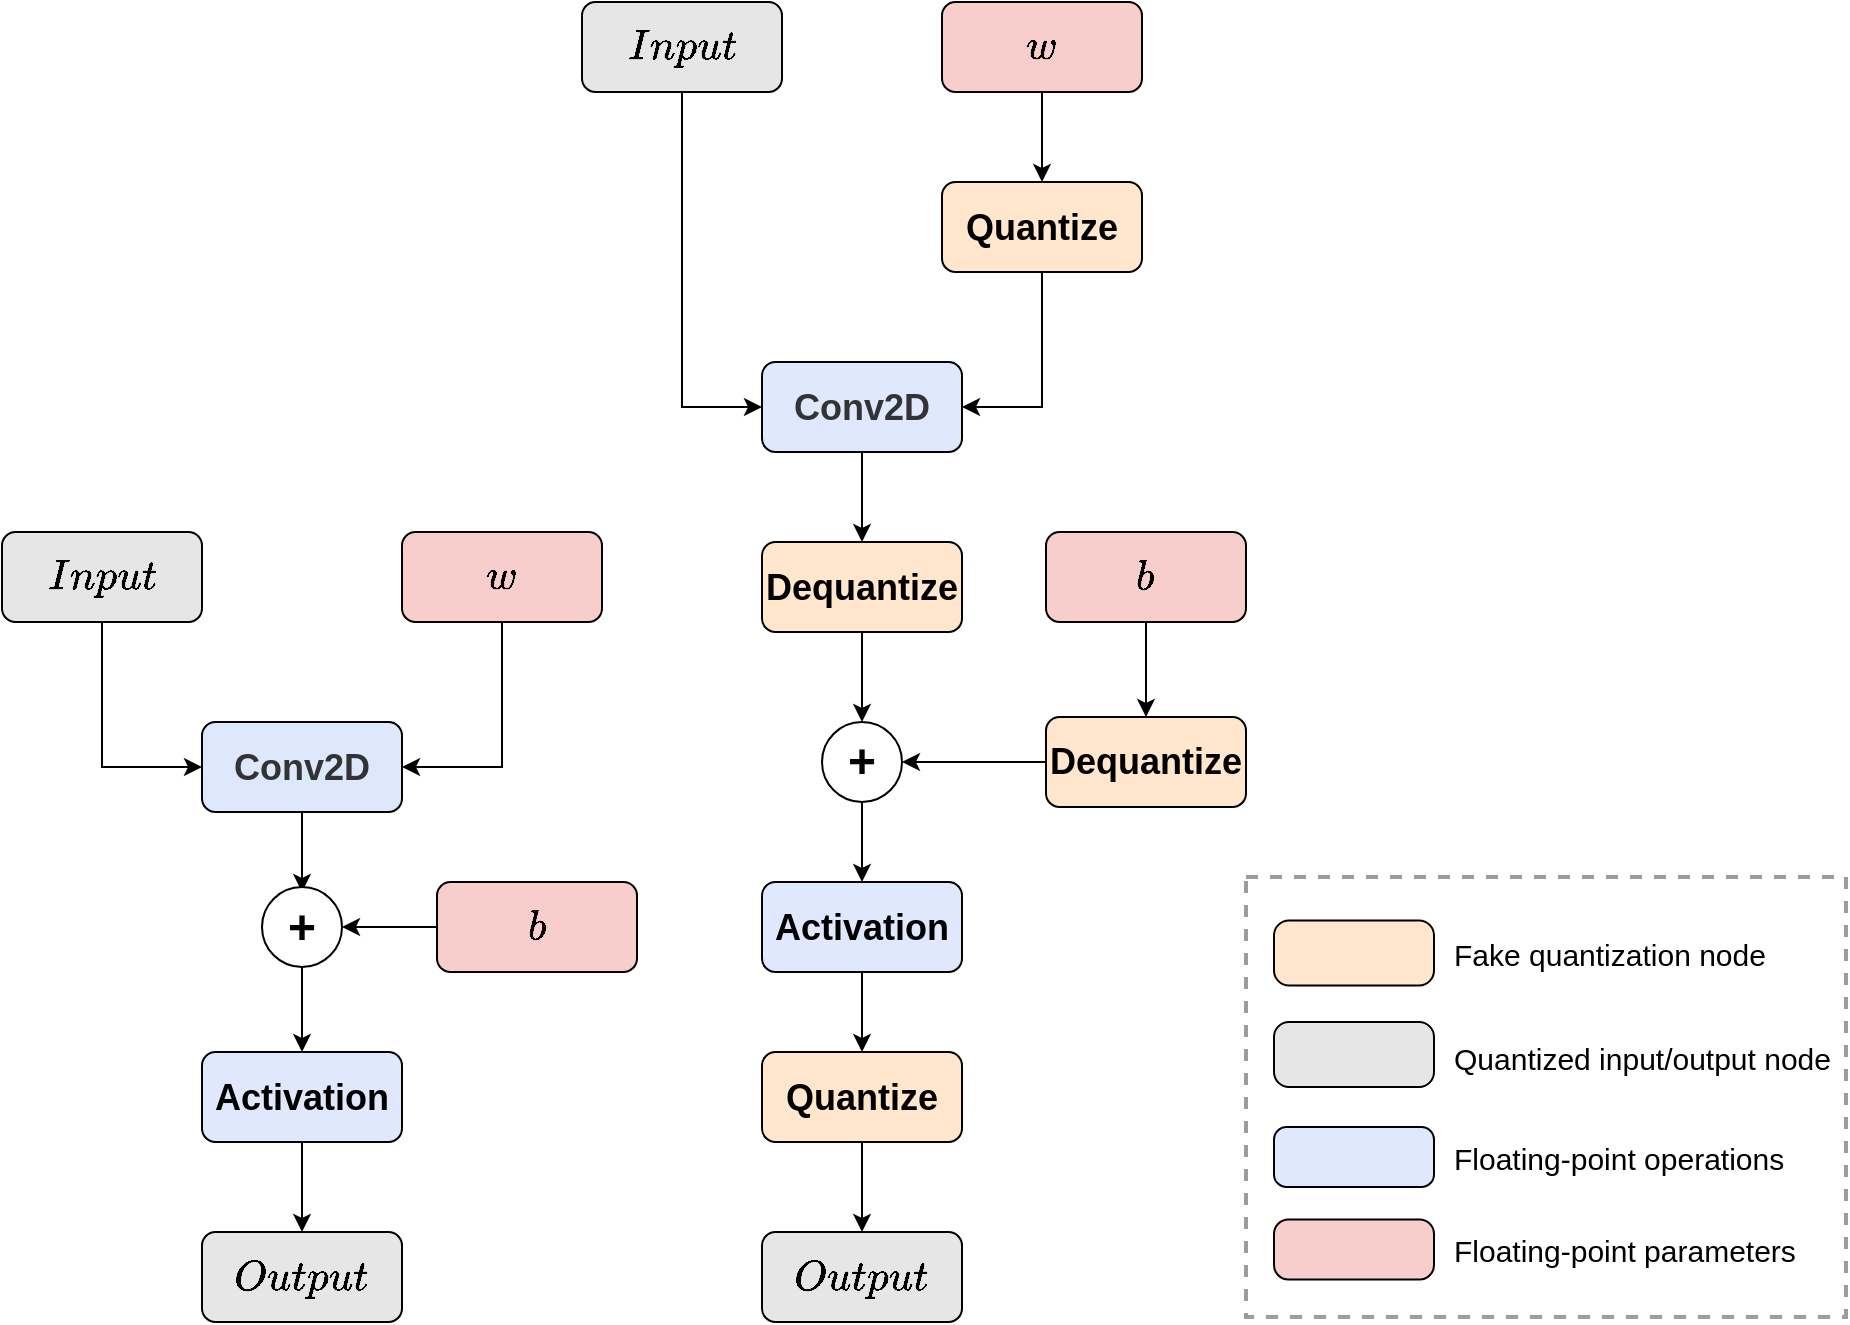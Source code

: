 <mxfile version="24.7.17" pages="3">
  <diagram name="Trang-1" id="mQSTmGKFa3K6hvDLOO5k">
    <mxGraphModel dx="41" dy="1655" grid="1" gridSize="10" guides="1" tooltips="1" connect="1" arrows="1" fold="1" page="1" pageScale="1" pageWidth="827" pageHeight="1169" math="1" shadow="0">
      <root>
        <mxCell id="0" />
        <mxCell id="1" parent="0" />
        <mxCell id="B541YuZkEUXCNfZ42pwl-1" style="edgeStyle=orthogonalEdgeStyle;rounded=0;orthogonalLoop=1;jettySize=auto;html=1;exitX=0.5;exitY=1;exitDx=0;exitDy=0;entryX=0;entryY=0.5;entryDx=0;entryDy=0;" parent="1" source="B541YuZkEUXCNfZ42pwl-2" target="B541YuZkEUXCNfZ42pwl-6" edge="1">
          <mxGeometry relative="1" as="geometry" />
        </mxCell>
        <mxCell id="B541YuZkEUXCNfZ42pwl-2" value="&lt;font style=&quot;font-size: 18px;&quot;&gt;&lt;b style=&quot;&quot;&gt;$$Input$$&lt;/b&gt;&lt;/font&gt;" style="rounded=1;whiteSpace=wrap;html=1;fillColor=#e6e6e6;strokeColor=default;fillStyle=auto;" parent="1" vertex="1">
          <mxGeometry x="1420" y="165" width="100" height="45" as="geometry" />
        </mxCell>
        <mxCell id="ODlzQm2pFSI_qhij2ZNG-2" style="edgeStyle=orthogonalEdgeStyle;rounded=0;orthogonalLoop=1;jettySize=auto;html=1;entryX=1;entryY=0.5;entryDx=0;entryDy=0;" parent="1" source="B541YuZkEUXCNfZ42pwl-4" target="ODlzQm2pFSI_qhij2ZNG-5" edge="1">
          <mxGeometry relative="1" as="geometry">
            <mxPoint x="1620" y="367.5" as="targetPoint" />
          </mxGeometry>
        </mxCell>
        <mxCell id="B541YuZkEUXCNfZ42pwl-4" value="&lt;font style=&quot;font-size: 18px;&quot;&gt;&lt;b style=&quot;&quot;&gt;$$b$$&lt;/b&gt;&lt;/font&gt;" style="rounded=1;whiteSpace=wrap;html=1;fillColor=#f8cecc;strokeColor=default;" parent="1" vertex="1">
          <mxGeometry x="1637.5" y="340" width="100" height="45" as="geometry" />
        </mxCell>
        <mxCell id="ODlzQm2pFSI_qhij2ZNG-4" style="edgeStyle=orthogonalEdgeStyle;rounded=0;orthogonalLoop=1;jettySize=auto;html=1;entryX=0.5;entryY=0;entryDx=0;entryDy=0;" parent="1" source="B541YuZkEUXCNfZ42pwl-6" edge="1">
          <mxGeometry relative="1" as="geometry">
            <mxPoint x="1570" y="345" as="targetPoint" />
          </mxGeometry>
        </mxCell>
        <mxCell id="B541YuZkEUXCNfZ42pwl-6" value="&lt;font style=&quot;font-size: 18px;&quot;&gt;&lt;b style=&quot;font-size: 18px;&quot;&gt;Conv2D&lt;/b&gt;&lt;/font&gt;" style="rounded=1;whiteSpace=wrap;html=1;fillColor=#dee8fc;fontColor=#333333;strokeColor=default;fontSize=18;" parent="1" vertex="1">
          <mxGeometry x="1520" y="260" width="100" height="45" as="geometry" />
        </mxCell>
        <mxCell id="B541YuZkEUXCNfZ42pwl-11" style="edgeStyle=orthogonalEdgeStyle;rounded=0;orthogonalLoop=1;jettySize=auto;html=1;exitX=0.5;exitY=1;exitDx=0;exitDy=0;entryX=0.5;entryY=0;entryDx=0;entryDy=0;" parent="1" source="ODlzQm2pFSI_qhij2ZNG-5" target="B541YuZkEUXCNfZ42pwl-13" edge="1">
          <mxGeometry relative="1" as="geometry">
            <mxPoint x="1570" y="390" as="sourcePoint" />
          </mxGeometry>
        </mxCell>
        <mxCell id="HYiGwvtY5jAzs9Cz53yO-7" style="edgeStyle=orthogonalEdgeStyle;rounded=0;orthogonalLoop=1;jettySize=auto;html=1;entryX=0.5;entryY=0;entryDx=0;entryDy=0;" parent="1" source="B541YuZkEUXCNfZ42pwl-13" target="HYiGwvtY5jAzs9Cz53yO-6" edge="1">
          <mxGeometry relative="1" as="geometry" />
        </mxCell>
        <mxCell id="B541YuZkEUXCNfZ42pwl-13" value="&lt;font style=&quot;font-size: 18px;&quot;&gt;&lt;b style=&quot;&quot;&gt;Activation&lt;/b&gt;&lt;/font&gt;" style="rounded=1;whiteSpace=wrap;html=1;fillColor=#dfe8fc;strokeColor=default;" parent="1" vertex="1">
          <mxGeometry x="1520" y="425" width="100" height="45" as="geometry" />
        </mxCell>
        <mxCell id="ODlzQm2pFSI_qhij2ZNG-3" style="edgeStyle=orthogonalEdgeStyle;rounded=0;orthogonalLoop=1;jettySize=auto;html=1;entryX=1;entryY=0.5;entryDx=0;entryDy=0;exitX=0.5;exitY=1;exitDx=0;exitDy=0;" parent="1" source="ODlzQm2pFSI_qhij2ZNG-1" target="B541YuZkEUXCNfZ42pwl-6" edge="1">
          <mxGeometry relative="1" as="geometry">
            <mxPoint x="1767.5" y="255" as="sourcePoint" />
          </mxGeometry>
        </mxCell>
        <mxCell id="ODlzQm2pFSI_qhij2ZNG-1" value="&lt;font style=&quot;font-size: 18px;&quot;&gt;&lt;b style=&quot;font-size: 18px;&quot;&gt;$$w$$&lt;/b&gt;&lt;/font&gt;" style="rounded=1;whiteSpace=wrap;html=1;fillColor=#f8cecc;strokeColor=default;fontSize=18;" parent="1" vertex="1">
          <mxGeometry x="1620" y="165" width="100" height="45" as="geometry" />
        </mxCell>
        <mxCell id="ODlzQm2pFSI_qhij2ZNG-5" value="&lt;font style=&quot;font-size: 24px;&quot;&gt;&lt;b&gt;+&lt;/b&gt;&lt;/font&gt;" style="ellipse;whiteSpace=wrap;html=1;aspect=fixed;" parent="1" vertex="1">
          <mxGeometry x="1550" y="342.5" width="40" height="40" as="geometry" />
        </mxCell>
        <mxCell id="ODlzQm2pFSI_qhij2ZNG-6" style="edgeStyle=orthogonalEdgeStyle;rounded=0;orthogonalLoop=1;jettySize=auto;html=1;exitX=0.5;exitY=1;exitDx=0;exitDy=0;entryX=0;entryY=0.5;entryDx=0;entryDy=0;" parent="1" source="ODlzQm2pFSI_qhij2ZNG-7" target="ODlzQm2pFSI_qhij2ZNG-18" edge="1">
          <mxGeometry relative="1" as="geometry">
            <mxPoint x="1786.5" y="82.5" as="targetPoint" />
          </mxGeometry>
        </mxCell>
        <mxCell id="ODlzQm2pFSI_qhij2ZNG-7" value="&lt;font style=&quot;font-size: 18px;&quot;&gt;&lt;b style=&quot;&quot;&gt;$$Input$$&lt;/b&gt;&lt;/font&gt;" style="rounded=1;whiteSpace=wrap;html=1;fillColor=#e6e6e6;strokeColor=default;fillStyle=auto;" parent="1" vertex="1">
          <mxGeometry x="1710" y="-100" width="100" height="45" as="geometry" />
        </mxCell>
        <mxCell id="ODlzQm2pFSI_qhij2ZNG-20" style="edgeStyle=orthogonalEdgeStyle;rounded=0;orthogonalLoop=1;jettySize=auto;html=1;entryX=0.5;entryY=0;entryDx=0;entryDy=0;" parent="1" source="ODlzQm2pFSI_qhij2ZNG-15" target="ODlzQm2pFSI_qhij2ZNG-17" edge="1">
          <mxGeometry relative="1" as="geometry" />
        </mxCell>
        <mxCell id="ODlzQm2pFSI_qhij2ZNG-15" value="&lt;font style=&quot;font-size: 18px;&quot;&gt;&lt;b style=&quot;font-size: 18px;&quot;&gt;$$w$$&lt;/b&gt;&lt;/font&gt;" style="rounded=1;whiteSpace=wrap;html=1;fillColor=#f8cecc;strokeColor=default;fontSize=18;" parent="1" vertex="1">
          <mxGeometry x="1890" y="-100" width="100" height="45" as="geometry" />
        </mxCell>
        <mxCell id="ODlzQm2pFSI_qhij2ZNG-19" style="edgeStyle=orthogonalEdgeStyle;rounded=0;orthogonalLoop=1;jettySize=auto;html=1;entryX=1;entryY=0.5;entryDx=0;entryDy=0;exitX=0.5;exitY=1;exitDx=0;exitDy=0;" parent="1" source="ODlzQm2pFSI_qhij2ZNG-17" target="ODlzQm2pFSI_qhij2ZNG-18" edge="1">
          <mxGeometry relative="1" as="geometry">
            <mxPoint x="1990" y="130" as="sourcePoint" />
          </mxGeometry>
        </mxCell>
        <mxCell id="ODlzQm2pFSI_qhij2ZNG-17" value="&lt;font style=&quot;font-size: 18px;&quot;&gt;&lt;b style=&quot;&quot;&gt;Quantize&lt;/b&gt;&lt;/font&gt;" style="rounded=1;whiteSpace=wrap;html=1;fillColor=#ffe6cc;strokeColor=default;" parent="1" vertex="1">
          <mxGeometry x="1890" y="-10" width="100" height="45" as="geometry" />
        </mxCell>
        <mxCell id="ODlzQm2pFSI_qhij2ZNG-22" style="edgeStyle=orthogonalEdgeStyle;rounded=0;orthogonalLoop=1;jettySize=auto;html=1;entryX=0.5;entryY=0;entryDx=0;entryDy=0;" parent="1" source="ODlzQm2pFSI_qhij2ZNG-18" target="ODlzQm2pFSI_qhij2ZNG-21" edge="1">
          <mxGeometry relative="1" as="geometry" />
        </mxCell>
        <mxCell id="ODlzQm2pFSI_qhij2ZNG-18" value="&lt;font style=&quot;font-size: 18px;&quot;&gt;&lt;b style=&quot;font-size: 18px;&quot;&gt;Conv2D&lt;/b&gt;&lt;/font&gt;" style="rounded=1;whiteSpace=wrap;html=1;fillColor=#dfe8fc;fontColor=#333333;strokeColor=default;fontSize=18;" parent="1" vertex="1">
          <mxGeometry x="1800" y="80" width="100" height="45" as="geometry" />
        </mxCell>
        <mxCell id="HYiGwvtY5jAzs9Cz53yO-3" style="edgeStyle=orthogonalEdgeStyle;rounded=0;orthogonalLoop=1;jettySize=auto;html=1;entryX=0.5;entryY=0;entryDx=0;entryDy=0;" parent="1" source="ODlzQm2pFSI_qhij2ZNG-21" target="HYiGwvtY5jAzs9Cz53yO-2" edge="1">
          <mxGeometry relative="1" as="geometry" />
        </mxCell>
        <mxCell id="ODlzQm2pFSI_qhij2ZNG-21" value="&lt;font style=&quot;font-size: 18px;&quot;&gt;&lt;b style=&quot;&quot;&gt;Dequantize&lt;/b&gt;&lt;/font&gt;" style="rounded=1;whiteSpace=wrap;html=1;fillColor=#ffe6cc;strokeColor=default;" parent="1" vertex="1">
          <mxGeometry x="1800" y="170" width="100" height="45" as="geometry" />
        </mxCell>
        <mxCell id="HYiGwvtY5jAzs9Cz53yO-21" style="edgeStyle=orthogonalEdgeStyle;rounded=0;orthogonalLoop=1;jettySize=auto;html=1;entryX=0.5;entryY=0;entryDx=0;entryDy=0;" parent="1" source="HYiGwvtY5jAzs9Cz53yO-1" target="HYiGwvtY5jAzs9Cz53yO-19" edge="1">
          <mxGeometry relative="1" as="geometry" />
        </mxCell>
        <mxCell id="HYiGwvtY5jAzs9Cz53yO-1" value="&lt;font style=&quot;font-size: 18px;&quot;&gt;&lt;b style=&quot;&quot;&gt;$$b$$&lt;/b&gt;&lt;/font&gt;" style="rounded=1;whiteSpace=wrap;html=1;fillColor=#f8cecc;strokeColor=default;" parent="1" vertex="1">
          <mxGeometry x="1942" y="165" width="100" height="45" as="geometry" />
        </mxCell>
        <mxCell id="HYiGwvtY5jAzs9Cz53yO-9" style="edgeStyle=orthogonalEdgeStyle;rounded=0;orthogonalLoop=1;jettySize=auto;html=1;" parent="1" source="HYiGwvtY5jAzs9Cz53yO-2" target="HYiGwvtY5jAzs9Cz53yO-8" edge="1">
          <mxGeometry relative="1" as="geometry" />
        </mxCell>
        <mxCell id="HYiGwvtY5jAzs9Cz53yO-2" value="&lt;font style=&quot;font-size: 24px;&quot;&gt;&lt;b&gt;+&lt;/b&gt;&lt;/font&gt;" style="ellipse;whiteSpace=wrap;html=1;aspect=fixed;" parent="1" vertex="1">
          <mxGeometry x="1830" y="260" width="40" height="40" as="geometry" />
        </mxCell>
        <mxCell id="HYiGwvtY5jAzs9Cz53yO-6" value="&lt;font style=&quot;font-size: 18px;&quot;&gt;&lt;b style=&quot;&quot;&gt;$$Output$$&lt;/b&gt;&lt;/font&gt;" style="rounded=1;whiteSpace=wrap;html=1;fillColor=#e6e6e6;" parent="1" vertex="1">
          <mxGeometry x="1520" y="515" width="100" height="45" as="geometry" />
        </mxCell>
        <mxCell id="HYiGwvtY5jAzs9Cz53yO-11" style="edgeStyle=orthogonalEdgeStyle;rounded=0;orthogonalLoop=1;jettySize=auto;html=1;entryX=0.5;entryY=0;entryDx=0;entryDy=0;" parent="1" source="HYiGwvtY5jAzs9Cz53yO-8" edge="1" target="HYiGwvtY5jAzs9Cz53yO-15">
          <mxGeometry relative="1" as="geometry">
            <mxPoint x="1850" y="420" as="targetPoint" />
          </mxGeometry>
        </mxCell>
        <mxCell id="HYiGwvtY5jAzs9Cz53yO-8" value="&lt;font style=&quot;font-size: 18px;&quot;&gt;&lt;b style=&quot;&quot;&gt;Activation&lt;/b&gt;&lt;/font&gt;" style="rounded=1;whiteSpace=wrap;html=1;fillColor=#dfe8fc;strokeColor=default;" parent="1" vertex="1">
          <mxGeometry x="1800" y="340" width="100" height="45" as="geometry" />
        </mxCell>
        <mxCell id="HYiGwvtY5jAzs9Cz53yO-16" style="edgeStyle=orthogonalEdgeStyle;rounded=0;orthogonalLoop=1;jettySize=auto;html=1;entryX=0.5;entryY=0;entryDx=0;entryDy=0;" parent="1" source="HYiGwvtY5jAzs9Cz53yO-15" target="HYiGwvtY5jAzs9Cz53yO-26" edge="1">
          <mxGeometry relative="1" as="geometry">
            <mxPoint x="1850.0" y="510" as="targetPoint" />
          </mxGeometry>
        </mxCell>
        <mxCell id="HYiGwvtY5jAzs9Cz53yO-15" value="&lt;font style=&quot;font-size: 18px;&quot;&gt;&lt;b style=&quot;&quot;&gt;Quantize&lt;/b&gt;&lt;/font&gt;" style="rounded=1;whiteSpace=wrap;html=1;fillColor=#ffe6cc;strokeColor=default;" parent="1" vertex="1">
          <mxGeometry x="1800" y="425" width="100" height="45" as="geometry" />
        </mxCell>
        <mxCell id="HYiGwvtY5jAzs9Cz53yO-17" value="" style="rounded=0;whiteSpace=wrap;html=1;strokeWidth=2;dashed=1;strokeColor=#9C9C9C;" parent="1" vertex="1">
          <mxGeometry x="2042" y="337.5" width="300" height="220" as="geometry" />
        </mxCell>
        <mxCell id="HYiGwvtY5jAzs9Cz53yO-20" style="edgeStyle=orthogonalEdgeStyle;rounded=0;orthogonalLoop=1;jettySize=auto;html=1;entryX=1;entryY=0.5;entryDx=0;entryDy=0;" parent="1" source="HYiGwvtY5jAzs9Cz53yO-19" target="HYiGwvtY5jAzs9Cz53yO-2" edge="1">
          <mxGeometry relative="1" as="geometry" />
        </mxCell>
        <mxCell id="HYiGwvtY5jAzs9Cz53yO-19" value="&lt;font style=&quot;font-size: 18px;&quot;&gt;&lt;b style=&quot;&quot;&gt;Dequantize&lt;/b&gt;&lt;/font&gt;" style="rounded=1;whiteSpace=wrap;html=1;fillColor=#ffe6cc;strokeColor=default;" parent="1" vertex="1">
          <mxGeometry x="1942" y="257.5" width="100" height="45" as="geometry" />
        </mxCell>
        <mxCell id="HYiGwvtY5jAzs9Cz53yO-22" value="" style="rounded=1;whiteSpace=wrap;html=1;fillColor=#f8cecc;strokeColor=default;arcSize=24;" parent="1" vertex="1">
          <mxGeometry x="2056" y="508.75" width="80" height="30" as="geometry" />
        </mxCell>
        <mxCell id="HYiGwvtY5jAzs9Cz53yO-23" value="" style="rounded=1;whiteSpace=wrap;html=1;fillColor=#dfe8fc;strokeColor=default;arcSize=21;" parent="1" vertex="1">
          <mxGeometry x="2056" y="462.5" width="80" height="30" as="geometry" />
        </mxCell>
        <mxCell id="HYiGwvtY5jAzs9Cz53yO-24" value="" style="rounded=1;whiteSpace=wrap;html=1;fillColor=#e6e6e6;arcSize=23;" parent="1" vertex="1">
          <mxGeometry x="2056" y="410" width="80" height="32.5" as="geometry" />
        </mxCell>
        <mxCell id="HYiGwvtY5jAzs9Cz53yO-25" value="" style="rounded=1;whiteSpace=wrap;html=1;fillColor=#ffe6cc;strokeColor=default;arcSize=23;" parent="1" vertex="1">
          <mxGeometry x="2056" y="359.25" width="80" height="32.5" as="geometry" />
        </mxCell>
        <mxCell id="HYiGwvtY5jAzs9Cz53yO-26" value="&lt;font style=&quot;font-size: 18px;&quot;&gt;&lt;b style=&quot;&quot;&gt;$$Output$$&lt;/b&gt;&lt;/font&gt;" style="rounded=1;whiteSpace=wrap;html=1;fillColor=#e6e6e6;" parent="1" vertex="1">
          <mxGeometry x="1800" y="515" width="100" height="45" as="geometry" />
        </mxCell>
        <mxCell id="HYiGwvtY5jAzs9Cz53yO-28" value="&lt;font style=&quot;font-size: 15px;&quot;&gt;Fake quantization node&lt;/font&gt;" style="text;html=1;align=left;verticalAlign=middle;whiteSpace=wrap;rounded=0;" parent="1" vertex="1">
          <mxGeometry x="2144" y="360.5" width="198" height="30" as="geometry" />
        </mxCell>
        <mxCell id="HYiGwvtY5jAzs9Cz53yO-29" value="&lt;font style=&quot;font-size: 15px;&quot;&gt;Quantized input/output node&lt;/font&gt;" style="text;html=1;align=left;verticalAlign=middle;whiteSpace=wrap;rounded=0;" parent="1" vertex="1">
          <mxGeometry x="2144" y="412.5" width="198" height="30" as="geometry" />
        </mxCell>
        <mxCell id="HYiGwvtY5jAzs9Cz53yO-30" value="&lt;font style=&quot;font-size: 15px;&quot;&gt;Floating-point operations&lt;/font&gt;" style="text;html=1;align=left;verticalAlign=middle;whiteSpace=wrap;rounded=0;" parent="1" vertex="1">
          <mxGeometry x="2144" y="462.5" width="198" height="30" as="geometry" />
        </mxCell>
        <mxCell id="HYiGwvtY5jAzs9Cz53yO-31" value="&lt;font style=&quot;font-size: 15px;&quot;&gt;Floating-point parameters&lt;/font&gt;" style="text;html=1;align=left;verticalAlign=middle;whiteSpace=wrap;rounded=0;" parent="1" vertex="1">
          <mxGeometry x="2144" y="508.75" width="198" height="30" as="geometry" />
        </mxCell>
      </root>
    </mxGraphModel>
  </diagram>
  <diagram id="jeKjxFqBLcCtOtR5zGVu" name="Page-2">
    <mxGraphModel dx="192" dy="583" grid="1" gridSize="10" guides="1" tooltips="1" connect="1" arrows="1" fold="1" page="1" pageScale="1" pageWidth="850" pageHeight="1100" math="1" shadow="0">
      <root>
        <mxCell id="0" />
        <mxCell id="1" parent="0" />
        <mxCell id="RKzKLhZImWJ3u_-ny9YQ-43" value="" style="rounded=0;whiteSpace=wrap;html=1;dashed=1;strokeWidth=1.5;" parent="1" vertex="1">
          <mxGeometry x="1006" y="639" width="670" height="50" as="geometry" />
        </mxCell>
        <mxCell id="RKzKLhZImWJ3u_-ny9YQ-14" value="" style="rounded=1;whiteSpace=wrap;html=1;fillColor=#dce8fc;strokeColor=#000000;" parent="1" vertex="1">
          <mxGeometry x="1026" y="235" width="150" height="215" as="geometry" />
        </mxCell>
        <mxCell id="RKzKLhZImWJ3u_-ny9YQ-8" style="edgeStyle=orthogonalEdgeStyle;rounded=0;orthogonalLoop=1;jettySize=auto;html=1;exitX=0.5;exitY=1;exitDx=0;exitDy=0;entryX=0.5;entryY=0;entryDx=0;entryDy=0;" parent="1" source="RKzKLhZImWJ3u_-ny9YQ-1" target="RKzKLhZImWJ3u_-ny9YQ-2" edge="1">
          <mxGeometry relative="1" as="geometry" />
        </mxCell>
        <mxCell id="RKzKLhZImWJ3u_-ny9YQ-1" value="&lt;font style=&quot;font-size: 18px;&quot;&gt;&lt;b style=&quot;&quot;&gt;$$Input_1$$&lt;/b&gt;&lt;/font&gt;" style="rounded=1;whiteSpace=wrap;html=1;fillColor=#e6e6e6;strokeColor=#36393d;" parent="1" vertex="1">
          <mxGeometry x="1056" y="170" width="100" height="45" as="geometry" />
        </mxCell>
        <mxCell id="RKzKLhZImWJ3u_-ny9YQ-9" style="edgeStyle=orthogonalEdgeStyle;rounded=0;orthogonalLoop=1;jettySize=auto;html=1;exitX=0.5;exitY=1;exitDx=0;exitDy=0;entryX=0.5;entryY=0;entryDx=0;entryDy=0;" parent="1" source="RKzKLhZImWJ3u_-ny9YQ-2" target="RKzKLhZImWJ3u_-ny9YQ-3" edge="1">
          <mxGeometry relative="1" as="geometry" />
        </mxCell>
        <mxCell id="RKzKLhZImWJ3u_-ny9YQ-2" value="&lt;font style=&quot;font-size: 18px;&quot;&gt;&lt;b style=&quot;font-size: 18px;&quot;&gt;Conv2D&lt;/b&gt;&lt;/font&gt;" style="rounded=1;whiteSpace=wrap;html=1;fillColor=#f9f7ed;strokeColor=default;fontSize=18;" parent="1" vertex="1">
          <mxGeometry x="1056" y="250" width="100" height="45" as="geometry" />
        </mxCell>
        <mxCell id="RKzKLhZImWJ3u_-ny9YQ-10" style="edgeStyle=orthogonalEdgeStyle;rounded=0;orthogonalLoop=1;jettySize=auto;html=1;exitX=0.5;exitY=1;exitDx=0;exitDy=0;entryX=0.5;entryY=0;entryDx=0;entryDy=0;" parent="1" source="RKzKLhZImWJ3u_-ny9YQ-3" target="RKzKLhZImWJ3u_-ny9YQ-4" edge="1">
          <mxGeometry relative="1" as="geometry" />
        </mxCell>
        <mxCell id="RKzKLhZImWJ3u_-ny9YQ-3" value="&lt;font style=&quot;font-size: 18px;&quot;&gt;&lt;b style=&quot;font-size: 18px;&quot;&gt;BatchNorm&lt;/b&gt;&lt;/font&gt;" style="rounded=1;whiteSpace=wrap;html=1;fillColor=#FFEAE3;strokeColor=default;fontSize=18;" parent="1" vertex="1">
          <mxGeometry x="1056" y="320" width="100" height="45" as="geometry" />
        </mxCell>
        <mxCell id="RKzKLhZImWJ3u_-ny9YQ-46" style="edgeStyle=orthogonalEdgeStyle;rounded=0;orthogonalLoop=1;jettySize=auto;html=1;exitX=0.5;exitY=1;exitDx=0;exitDy=0;entryX=0;entryY=0.5;entryDx=0;entryDy=0;" parent="1" source="RKzKLhZImWJ3u_-ny9YQ-4" target="RKzKLhZImWJ3u_-ny9YQ-44" edge="1">
          <mxGeometry relative="1" as="geometry" />
        </mxCell>
        <mxCell id="RKzKLhZImWJ3u_-ny9YQ-4" value="&lt;font style=&quot;font-size: 18px;&quot;&gt;&lt;b style=&quot;font-size: 18px;&quot;&gt;Relu&lt;/b&gt;&lt;/font&gt;" style="rounded=1;whiteSpace=wrap;html=1;fillColor=#EBFFF8;strokeColor=default;fontSize=18;" parent="1" vertex="1">
          <mxGeometry x="1056" y="390" width="100" height="45" as="geometry" />
        </mxCell>
        <mxCell id="RKzKLhZImWJ3u_-ny9YQ-47" style="edgeStyle=orthogonalEdgeStyle;rounded=0;orthogonalLoop=1;jettySize=auto;html=1;exitX=0.5;exitY=1;exitDx=0;exitDy=0;entryX=1;entryY=0.5;entryDx=0;entryDy=0;" parent="1" source="RKzKLhZImWJ3u_-ny9YQ-7" target="RKzKLhZImWJ3u_-ny9YQ-44" edge="1">
          <mxGeometry relative="1" as="geometry" />
        </mxCell>
        <mxCell id="RKzKLhZImWJ3u_-ny9YQ-7" value="&lt;font style=&quot;font-size: 18px;&quot;&gt;&lt;b style=&quot;&quot;&gt;$$Input_2$$&lt;/b&gt;&lt;/font&gt;" style="rounded=1;whiteSpace=wrap;html=1;fillColor=#e6e6e6;" parent="1" vertex="1">
          <mxGeometry x="1225" y="170" width="100" height="45" as="geometry" />
        </mxCell>
        <mxCell id="RKzKLhZImWJ3u_-ny9YQ-13" value="&lt;font style=&quot;font-size: 18px;&quot;&gt;&lt;b style=&quot;&quot;&gt;$$Output$$&lt;/b&gt;&lt;/font&gt;" style="rounded=1;whiteSpace=wrap;html=1;fillColor=#E6E6E6;strokeColor=default;" parent="1" vertex="1">
          <mxGeometry x="1140" y="550" width="100" height="45" as="geometry" />
        </mxCell>
        <mxCell id="RKzKLhZImWJ3u_-ny9YQ-23" style="edgeStyle=orthogonalEdgeStyle;rounded=0;orthogonalLoop=1;jettySize=auto;html=1;exitX=0.5;exitY=1;exitDx=0;exitDy=0;entryX=0.5;entryY=0;entryDx=0;entryDy=0;" parent="1" source="RKzKLhZImWJ3u_-ny9YQ-15" target="RKzKLhZImWJ3u_-ny9YQ-18" edge="1">
          <mxGeometry relative="1" as="geometry" />
        </mxCell>
        <mxCell id="RKzKLhZImWJ3u_-ny9YQ-15" value="&lt;font style=&quot;font-size: 18px;&quot;&gt;&lt;b style=&quot;&quot;&gt;$$Input_1$$&lt;/b&gt;&lt;/font&gt;" style="rounded=1;whiteSpace=wrap;html=1;fillColor=#e6e6e6;strokeColor=default;fillStyle=auto;" parent="1" vertex="1">
          <mxGeometry x="1406" y="170" width="100" height="45" as="geometry" />
        </mxCell>
        <mxCell id="RKzKLhZImWJ3u_-ny9YQ-25" style="edgeStyle=orthogonalEdgeStyle;rounded=0;orthogonalLoop=1;jettySize=auto;html=1;exitX=0.5;exitY=1;exitDx=0;exitDy=0;entryX=0.5;entryY=0;entryDx=0;entryDy=0;" parent="1" source="RKzKLhZImWJ3u_-ny9YQ-16" target="RKzKLhZImWJ3u_-ny9YQ-20" edge="1">
          <mxGeometry relative="1" as="geometry" />
        </mxCell>
        <mxCell id="RKzKLhZImWJ3u_-ny9YQ-16" value="&lt;font style=&quot;font-size: 18px;&quot;&gt;&lt;b style=&quot;&quot;&gt;$$Input_2$$&lt;/b&gt;&lt;/font&gt;" style="rounded=1;whiteSpace=wrap;html=1;fillColor=#e6e6e6;" parent="1" vertex="1">
          <mxGeometry x="1556" y="170" width="100" height="45" as="geometry" />
        </mxCell>
        <mxCell id="RKzKLhZImWJ3u_-ny9YQ-24" style="edgeStyle=orthogonalEdgeStyle;rounded=0;orthogonalLoop=1;jettySize=auto;html=1;exitX=0.5;exitY=1;exitDx=0;exitDy=0;entryX=0.5;entryY=0;entryDx=0;entryDy=0;" parent="1" source="RKzKLhZImWJ3u_-ny9YQ-18" target="RKzKLhZImWJ3u_-ny9YQ-19" edge="1">
          <mxGeometry relative="1" as="geometry" />
        </mxCell>
        <mxCell id="RKzKLhZImWJ3u_-ny9YQ-18" value="&lt;font style=&quot;font-size: 18px;&quot;&gt;&lt;b style=&quot;font-size: 18px;&quot;&gt;CvBNRelu&lt;/b&gt;&lt;/font&gt;" style="rounded=1;whiteSpace=wrap;html=1;fillColor=#dee8fc;fontColor=#333333;strokeColor=default;fontSize=18;" parent="1" vertex="1">
          <mxGeometry x="1406" y="260" width="100" height="45" as="geometry" />
        </mxCell>
        <mxCell id="AnSSPBnwZAtThqySYZZ1-4" style="edgeStyle=orthogonalEdgeStyle;rounded=0;orthogonalLoop=1;jettySize=auto;html=1;exitX=0.5;exitY=1;exitDx=0;exitDy=0;entryX=0;entryY=0.5;entryDx=0;entryDy=0;" parent="1" source="RKzKLhZImWJ3u_-ny9YQ-19" target="AnSSPBnwZAtThqySYZZ1-1" edge="1">
          <mxGeometry relative="1" as="geometry" />
        </mxCell>
        <mxCell id="RKzKLhZImWJ3u_-ny9YQ-19" value="&lt;font style=&quot;font-size: 18px;&quot;&gt;&lt;b style=&quot;font-size: 18px;&quot;&gt;Quant&lt;/b&gt;&lt;/font&gt;" style="rounded=1;whiteSpace=wrap;html=1;fillColor=#FFDFD1;strokeColor=default;fontSize=18;" parent="1" vertex="1">
          <mxGeometry x="1406" y="340" width="100" height="45" as="geometry" />
        </mxCell>
        <mxCell id="AnSSPBnwZAtThqySYZZ1-5" style="edgeStyle=orthogonalEdgeStyle;rounded=0;orthogonalLoop=1;jettySize=auto;html=1;exitX=0.5;exitY=1;exitDx=0;exitDy=0;entryX=1;entryY=0.5;entryDx=0;entryDy=0;" parent="1" source="RKzKLhZImWJ3u_-ny9YQ-20" target="AnSSPBnwZAtThqySYZZ1-1" edge="1">
          <mxGeometry relative="1" as="geometry" />
        </mxCell>
        <mxCell id="RKzKLhZImWJ3u_-ny9YQ-20" value="&lt;font style=&quot;font-size: 18px;&quot;&gt;&lt;b style=&quot;font-size: 18px;&quot;&gt;Quant&lt;/b&gt;&lt;/font&gt;" style="rounded=1;whiteSpace=wrap;html=1;fillColor=#FFDFD1;strokeColor=default;fontSize=18;" parent="1" vertex="1">
          <mxGeometry x="1556" y="340" width="100" height="45" as="geometry" />
        </mxCell>
        <mxCell id="RKzKLhZImWJ3u_-ny9YQ-32" style="edgeStyle=orthogonalEdgeStyle;rounded=0;orthogonalLoop=1;jettySize=auto;html=1;exitX=0.5;exitY=1;exitDx=0;exitDy=0;entryX=0.5;entryY=0;entryDx=0;entryDy=0;" parent="1" source="RKzKLhZImWJ3u_-ny9YQ-28" target="RKzKLhZImWJ3u_-ny9YQ-31" edge="1">
          <mxGeometry relative="1" as="geometry" />
        </mxCell>
        <mxCell id="RKzKLhZImWJ3u_-ny9YQ-28" value="&lt;font style=&quot;font-size: 18px;&quot;&gt;&lt;b style=&quot;font-size: 18px;&quot;&gt;DeQuant&lt;/b&gt;&lt;/font&gt;" style="rounded=1;whiteSpace=wrap;html=1;fillColor=#FFF6E6;strokeColor=default;fontSize=18;" parent="1" vertex="1">
          <mxGeometry x="1482.5" y="480" width="100" height="45" as="geometry" />
        </mxCell>
        <mxCell id="RKzKLhZImWJ3u_-ny9YQ-31" value="&lt;font style=&quot;font-size: 18px;&quot;&gt;&lt;b style=&quot;&quot;&gt;$$Output$$&lt;/b&gt;&lt;/font&gt;" style="rounded=1;whiteSpace=wrap;html=1;fillColor=#e6e6e6;" parent="1" vertex="1">
          <mxGeometry x="1482.5" y="550" width="100" height="45" as="geometry" />
        </mxCell>
        <mxCell id="RKzKLhZImWJ3u_-ny9YQ-33" value="&lt;font style=&quot;font-size: 14px;&quot;&gt;&lt;b&gt;CvBNRelu&lt;/b&gt;&lt;/font&gt;" style="text;html=1;align=center;verticalAlign=middle;whiteSpace=wrap;rounded=0;rotation=-90;" parent="1" vertex="1">
          <mxGeometry x="1006" y="327.5" width="60" height="30" as="geometry" />
        </mxCell>
        <mxCell id="RKzKLhZImWJ3u_-ny9YQ-34" value="&lt;font style=&quot;font-size: 12px;&quot;&gt;&lt;b style=&quot;&quot;&gt;CvBNRelu&lt;/b&gt;&lt;/font&gt;" style="rounded=1;whiteSpace=wrap;html=1;fillColor=#dee8fc;fontColor=#333333;strokeColor=default;" parent="1" vertex="1">
          <mxGeometry x="1016" y="649" width="70" height="30" as="geometry" />
        </mxCell>
        <mxCell id="RKzKLhZImWJ3u_-ny9YQ-35" value=": Conv + BatchNorm + Relu" style="text;html=1;align=left;verticalAlign=middle;whiteSpace=wrap;rounded=0;fontSize=14;" parent="1" vertex="1">
          <mxGeometry x="1086" y="649" width="180" height="30" as="geometry" />
        </mxCell>
        <mxCell id="RKzKLhZImWJ3u_-ny9YQ-39" value="&lt;font style=&quot;font-size: 12px;&quot;&gt;&lt;b style=&quot;&quot;&gt;Quant&lt;/b&gt;&lt;/font&gt;" style="rounded=1;whiteSpace=wrap;html=1;fillColor=#FFDFD1;strokeColor=default;" parent="1" vertex="1">
          <mxGeometry x="1263" y="649" width="60" height="30" as="geometry" />
        </mxCell>
        <mxCell id="RKzKLhZImWJ3u_-ny9YQ-40" value=": Quantizer Operator" style="text;html=1;align=left;verticalAlign=middle;whiteSpace=wrap;rounded=0;fontSize=14;" parent="1" vertex="1">
          <mxGeometry x="1323" y="649" width="143" height="30" as="geometry" />
        </mxCell>
        <mxCell id="RKzKLhZImWJ3u_-ny9YQ-41" value="&lt;font style=&quot;font-size: 12px;&quot;&gt;&lt;b style=&quot;&quot;&gt;DeQuant&lt;/b&gt;&lt;/font&gt;" style="rounded=1;whiteSpace=wrap;html=1;fillColor=#FFF6E6;strokeColor=default;" parent="1" vertex="1">
          <mxGeometry x="1456" y="649" width="70" height="30" as="geometry" />
        </mxCell>
        <mxCell id="RKzKLhZImWJ3u_-ny9YQ-42" value=": Dequantizer Operator" style="text;html=1;align=center;verticalAlign=middle;whiteSpace=wrap;rounded=0;fontSize=14;" parent="1" vertex="1">
          <mxGeometry x="1526" y="649" width="150" height="30" as="geometry" />
        </mxCell>
        <mxCell id="RKzKLhZImWJ3u_-ny9YQ-48" style="edgeStyle=orthogonalEdgeStyle;rounded=0;orthogonalLoop=1;jettySize=auto;html=1;exitX=0.5;exitY=1;exitDx=0;exitDy=0;entryX=0.5;entryY=0;entryDx=0;entryDy=0;" parent="1" source="RKzKLhZImWJ3u_-ny9YQ-44" target="RKzKLhZImWJ3u_-ny9YQ-13" edge="1">
          <mxGeometry relative="1" as="geometry" />
        </mxCell>
        <mxCell id="RKzKLhZImWJ3u_-ny9YQ-44" value="&lt;font style=&quot;font-size: 18px;&quot;&gt;&lt;b style=&quot;font-size: 18px;&quot;&gt;Addition&lt;/b&gt;&lt;/font&gt;" style="rounded=1;whiteSpace=wrap;html=1;fillColor=#F3FFF2;strokeColor=default;fontSize=18;" parent="1" vertex="1">
          <mxGeometry x="1140" y="480" width="100" height="45" as="geometry" />
        </mxCell>
        <mxCell id="AnSSPBnwZAtThqySYZZ1-3" style="edgeStyle=orthogonalEdgeStyle;rounded=0;orthogonalLoop=1;jettySize=auto;html=1;exitX=0.5;exitY=1;exitDx=0;exitDy=0;entryX=0.5;entryY=0;entryDx=0;entryDy=0;" parent="1" source="AnSSPBnwZAtThqySYZZ1-1" target="RKzKLhZImWJ3u_-ny9YQ-28" edge="1">
          <mxGeometry relative="1" as="geometry" />
        </mxCell>
        <mxCell id="AnSSPBnwZAtThqySYZZ1-1" value="&lt;font style=&quot;font-size: 18px;&quot;&gt;&lt;b style=&quot;font-size: 18px;&quot;&gt;Addition&lt;/b&gt;&lt;/font&gt;" style="rounded=1;whiteSpace=wrap;html=1;fillColor=#F3FFF2;strokeColor=default;fontSize=18;" parent="1" vertex="1">
          <mxGeometry x="1482.5" y="410" width="100" height="45" as="geometry" />
        </mxCell>
        <mxCell id="PbQiK4hksTqij78IZUfs-1" value="&lt;font style=&quot;font-size: 18px;&quot;&gt;&lt;b&gt;(A)&lt;/b&gt;&lt;/font&gt;" style="text;html=1;align=center;verticalAlign=middle;whiteSpace=wrap;rounded=0;" parent="1" vertex="1">
          <mxGeometry x="1165" y="603" width="50" height="30" as="geometry" />
        </mxCell>
        <mxCell id="PbQiK4hksTqij78IZUfs-2" value="&lt;font style=&quot;font-size: 18px;&quot;&gt;&lt;b&gt;(B)&lt;/b&gt;&lt;/font&gt;" style="text;html=1;align=center;verticalAlign=middle;whiteSpace=wrap;rounded=0;" parent="1" vertex="1">
          <mxGeometry x="1507.5" y="603" width="50" height="30" as="geometry" />
        </mxCell>
      </root>
    </mxGraphModel>
  </diagram>
  <diagram id="r43dGk3I3ZhK-OeMbvPn" name="Page-3">
    <mxGraphModel dx="989" dy="545" grid="1" gridSize="10" guides="1" tooltips="1" connect="1" arrows="1" fold="1" page="1" pageScale="1" pageWidth="850" pageHeight="1100" math="1" shadow="0">
      <root>
        <mxCell id="0" />
        <mxCell id="1" parent="0" />
        <mxCell id="GHrMp-lgqnklwMRtyBZD-1" value="" style="rounded=1;whiteSpace=wrap;html=1;" vertex="1" parent="1">
          <mxGeometry x="450" y="50" width="200" height="100" as="geometry" />
        </mxCell>
        <mxCell id="GHrMp-lgqnklwMRtyBZD-3" value="$$VisitExpr\_VarNode$$" style="rounded=1;whiteSpace=wrap;html=1;" vertex="1" parent="1">
          <mxGeometry x="105" y="280" width="170" height="60" as="geometry" />
        </mxCell>
        <mxCell id="GHrMp-lgqnklwMRtyBZD-4" value="$$VisitExpr\_TupleNode$$" style="rounded=1;whiteSpace=wrap;html=1;" vertex="1" parent="1">
          <mxGeometry x="105" y="380" width="170" height="60" as="geometry" />
        </mxCell>
        <mxCell id="GHrMp-lgqnklwMRtyBZD-5" value="$$VisitExpr\_CallNode$$" style="rounded=1;whiteSpace=wrap;html=1;" vertex="1" parent="1">
          <mxGeometry x="105" y="480" width="170" height="60" as="geometry" />
        </mxCell>
        <mxCell id="GHrMp-lgqnklwMRtyBZD-19" value="$$VarNode$$" style="text;html=1;align=center;verticalAlign=middle;whiteSpace=wrap;rounded=0;rotation=-90;" vertex="1" parent="1">
          <mxGeometry x="160" y="140" width="60" height="30" as="geometry" />
        </mxCell>
        <mxCell id="GHrMp-lgqnklwMRtyBZD-21" value="$$TupleNode$$" style="text;html=1;align=center;verticalAlign=middle;whiteSpace=wrap;rounded=0;rotation=-90;" vertex="1" parent="1">
          <mxGeometry x="140" y="193" width="60" height="30" as="geometry" />
        </mxCell>
        <mxCell id="GHrMp-lgqnklwMRtyBZD-23" value="$$CallNode$$" style="text;html=1;align=center;verticalAlign=middle;whiteSpace=wrap;rounded=0;rotation=-90;" vertex="1" parent="1">
          <mxGeometry x="120" y="237" width="60" height="30" as="geometry" />
        </mxCell>
        <mxCell id="GHrMp-lgqnklwMRtyBZD-29" value="$$VisitExpr\_CallNode$$" style="rounded=1;whiteSpace=wrap;html=1;" vertex="1" parent="1">
          <mxGeometry x="60" y="560" width="170" height="60" as="geometry" />
        </mxCell>
        <mxCell id="GHrMp-lgqnklwMRtyBZD-33" style="edgeStyle=orthogonalEdgeStyle;rounded=0;orthogonalLoop=1;jettySize=auto;html=1;exitX=0.5;exitY=1;exitDx=0;exitDy=0;" edge="1" parent="1" source="GHrMp-lgqnklwMRtyBZD-31">
          <mxGeometry relative="1" as="geometry">
            <mxPoint x="490.0" y="180" as="targetPoint" />
          </mxGeometry>
        </mxCell>
        <mxCell id="GHrMp-lgqnklwMRtyBZD-34" style="edgeStyle=orthogonalEdgeStyle;rounded=0;orthogonalLoop=1;jettySize=auto;html=1;exitX=0.5;exitY=1;exitDx=0;exitDy=0;" edge="1" parent="1" source="GHrMp-lgqnklwMRtyBZD-31">
          <mxGeometry relative="1" as="geometry">
            <mxPoint x="550.31" y="180" as="targetPoint" />
          </mxGeometry>
        </mxCell>
        <mxCell id="GHrMp-lgqnklwMRtyBZD-35" style="edgeStyle=orthogonalEdgeStyle;rounded=0;orthogonalLoop=1;jettySize=auto;html=1;exitX=0.5;exitY=1;exitDx=0;exitDy=0;" edge="1" parent="1" source="GHrMp-lgqnklwMRtyBZD-31">
          <mxGeometry relative="1" as="geometry">
            <mxPoint x="610.0" y="180" as="targetPoint" />
          </mxGeometry>
        </mxCell>
        <mxCell id="GHrMp-lgqnklwMRtyBZD-31" value="Node type" style="rounded=1;whiteSpace=wrap;html=1;" vertex="1" parent="1">
          <mxGeometry x="495" y="80" width="110" height="30" as="geometry" />
        </mxCell>
      </root>
    </mxGraphModel>
  </diagram>
</mxfile>
